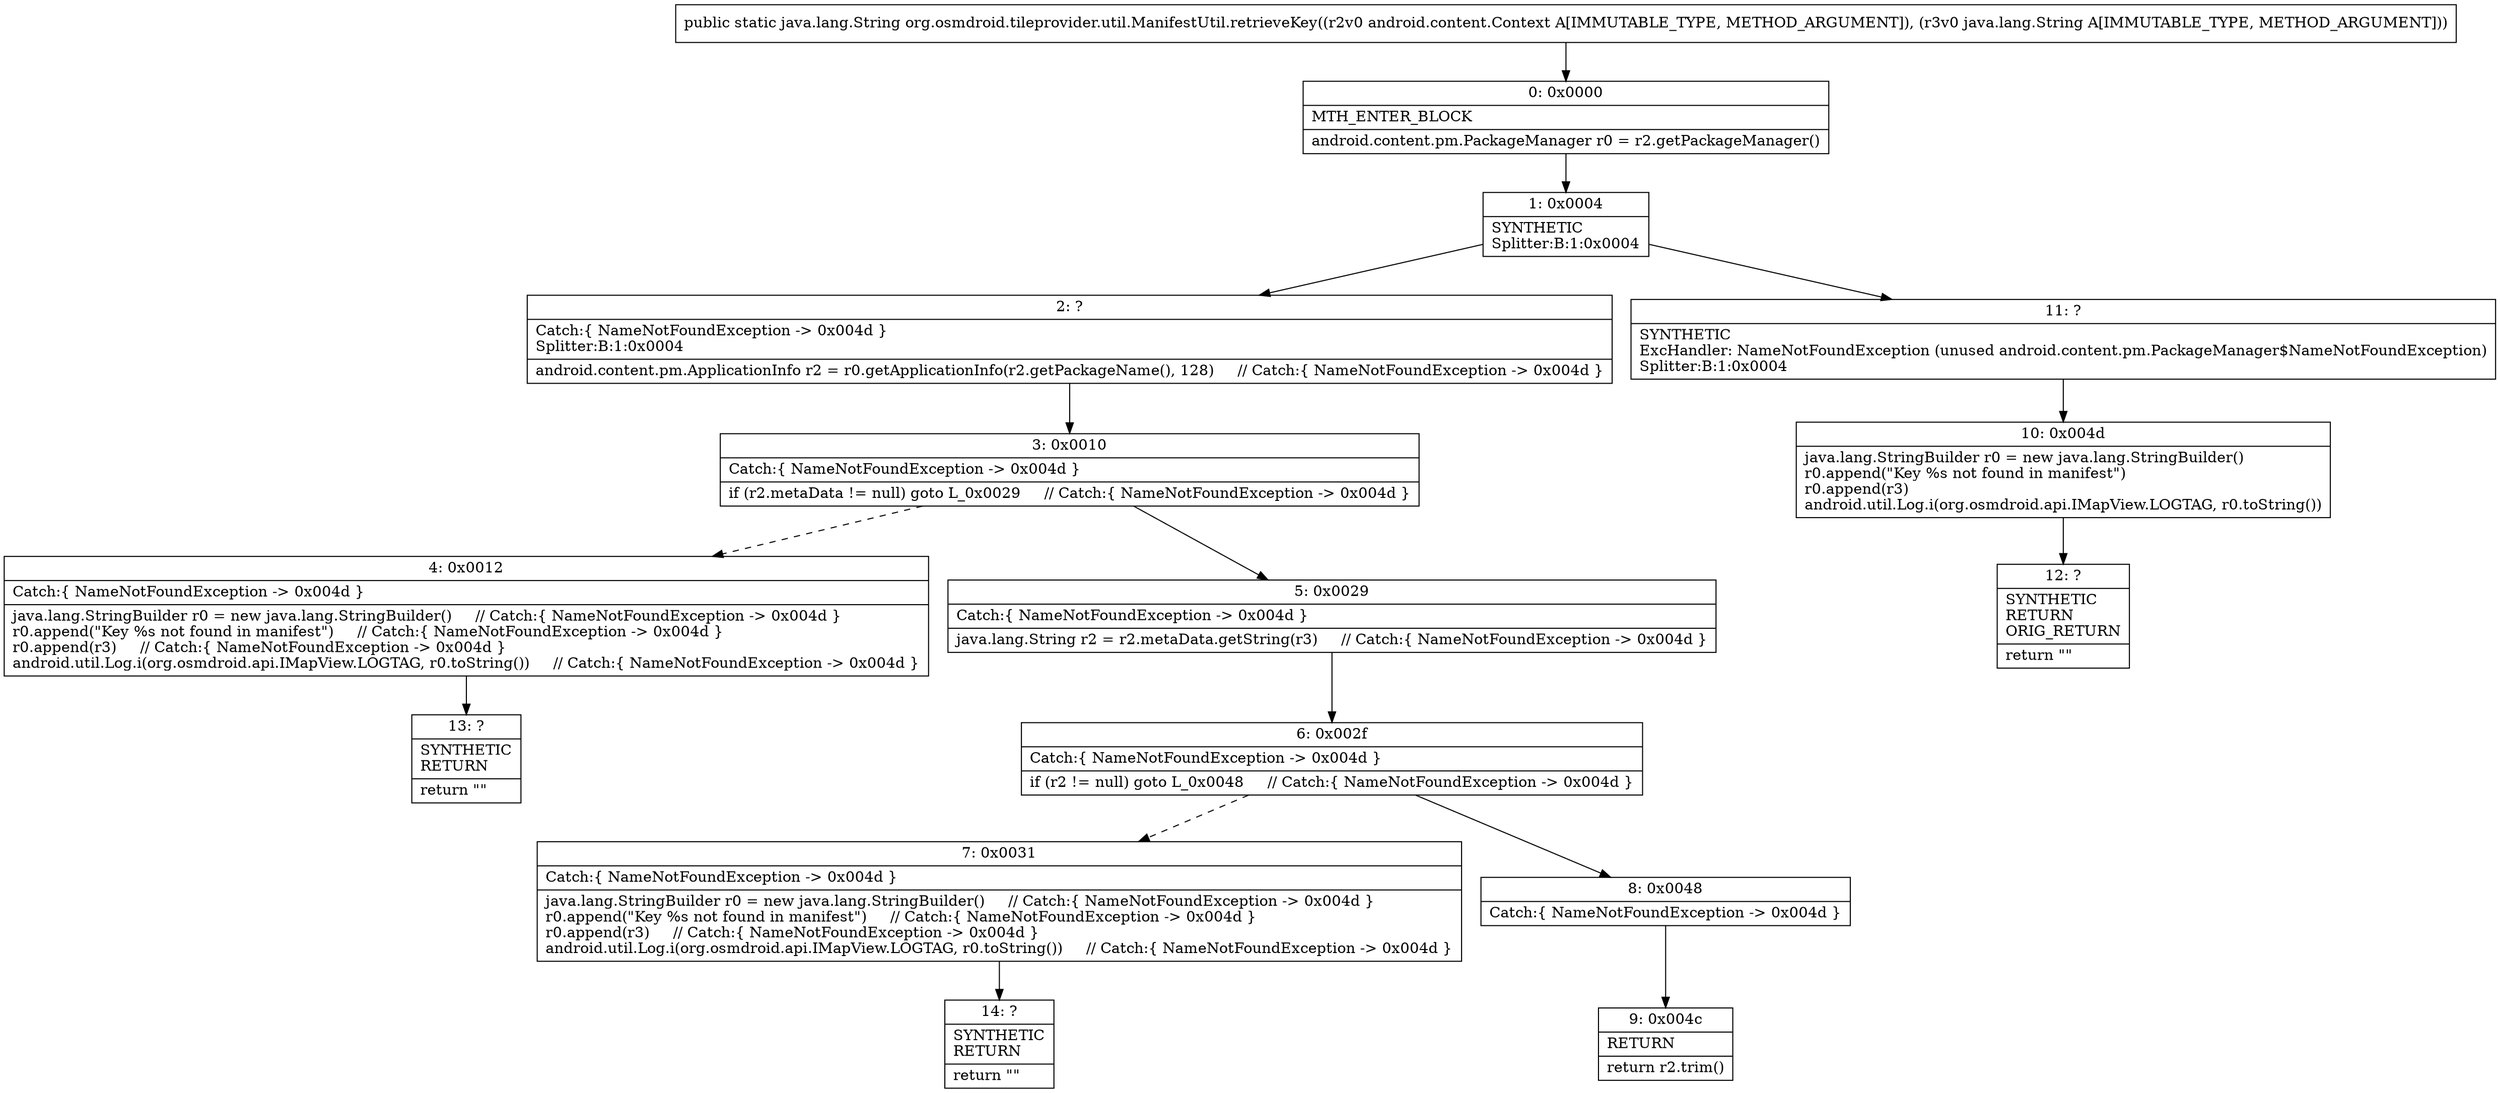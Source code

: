 digraph "CFG fororg.osmdroid.tileprovider.util.ManifestUtil.retrieveKey(Landroid\/content\/Context;Ljava\/lang\/String;)Ljava\/lang\/String;" {
Node_0 [shape=record,label="{0\:\ 0x0000|MTH_ENTER_BLOCK\l|android.content.pm.PackageManager r0 = r2.getPackageManager()\l}"];
Node_1 [shape=record,label="{1\:\ 0x0004|SYNTHETIC\lSplitter:B:1:0x0004\l}"];
Node_2 [shape=record,label="{2\:\ ?|Catch:\{ NameNotFoundException \-\> 0x004d \}\lSplitter:B:1:0x0004\l|android.content.pm.ApplicationInfo r2 = r0.getApplicationInfo(r2.getPackageName(), 128)     \/\/ Catch:\{ NameNotFoundException \-\> 0x004d \}\l}"];
Node_3 [shape=record,label="{3\:\ 0x0010|Catch:\{ NameNotFoundException \-\> 0x004d \}\l|if (r2.metaData != null) goto L_0x0029     \/\/ Catch:\{ NameNotFoundException \-\> 0x004d \}\l}"];
Node_4 [shape=record,label="{4\:\ 0x0012|Catch:\{ NameNotFoundException \-\> 0x004d \}\l|java.lang.StringBuilder r0 = new java.lang.StringBuilder()     \/\/ Catch:\{ NameNotFoundException \-\> 0x004d \}\lr0.append(\"Key %s not found in manifest\")     \/\/ Catch:\{ NameNotFoundException \-\> 0x004d \}\lr0.append(r3)     \/\/ Catch:\{ NameNotFoundException \-\> 0x004d \}\landroid.util.Log.i(org.osmdroid.api.IMapView.LOGTAG, r0.toString())     \/\/ Catch:\{ NameNotFoundException \-\> 0x004d \}\l}"];
Node_5 [shape=record,label="{5\:\ 0x0029|Catch:\{ NameNotFoundException \-\> 0x004d \}\l|java.lang.String r2 = r2.metaData.getString(r3)     \/\/ Catch:\{ NameNotFoundException \-\> 0x004d \}\l}"];
Node_6 [shape=record,label="{6\:\ 0x002f|Catch:\{ NameNotFoundException \-\> 0x004d \}\l|if (r2 != null) goto L_0x0048     \/\/ Catch:\{ NameNotFoundException \-\> 0x004d \}\l}"];
Node_7 [shape=record,label="{7\:\ 0x0031|Catch:\{ NameNotFoundException \-\> 0x004d \}\l|java.lang.StringBuilder r0 = new java.lang.StringBuilder()     \/\/ Catch:\{ NameNotFoundException \-\> 0x004d \}\lr0.append(\"Key %s not found in manifest\")     \/\/ Catch:\{ NameNotFoundException \-\> 0x004d \}\lr0.append(r3)     \/\/ Catch:\{ NameNotFoundException \-\> 0x004d \}\landroid.util.Log.i(org.osmdroid.api.IMapView.LOGTAG, r0.toString())     \/\/ Catch:\{ NameNotFoundException \-\> 0x004d \}\l}"];
Node_8 [shape=record,label="{8\:\ 0x0048|Catch:\{ NameNotFoundException \-\> 0x004d \}\l}"];
Node_9 [shape=record,label="{9\:\ 0x004c|RETURN\l|return r2.trim()\l}"];
Node_10 [shape=record,label="{10\:\ 0x004d|java.lang.StringBuilder r0 = new java.lang.StringBuilder()\lr0.append(\"Key %s not found in manifest\")\lr0.append(r3)\landroid.util.Log.i(org.osmdroid.api.IMapView.LOGTAG, r0.toString())\l}"];
Node_11 [shape=record,label="{11\:\ ?|SYNTHETIC\lExcHandler: NameNotFoundException (unused android.content.pm.PackageManager$NameNotFoundException)\lSplitter:B:1:0x0004\l}"];
Node_12 [shape=record,label="{12\:\ ?|SYNTHETIC\lRETURN\lORIG_RETURN\l|return \"\"\l}"];
Node_13 [shape=record,label="{13\:\ ?|SYNTHETIC\lRETURN\l|return \"\"\l}"];
Node_14 [shape=record,label="{14\:\ ?|SYNTHETIC\lRETURN\l|return \"\"\l}"];
MethodNode[shape=record,label="{public static java.lang.String org.osmdroid.tileprovider.util.ManifestUtil.retrieveKey((r2v0 android.content.Context A[IMMUTABLE_TYPE, METHOD_ARGUMENT]), (r3v0 java.lang.String A[IMMUTABLE_TYPE, METHOD_ARGUMENT])) }"];
MethodNode -> Node_0;
Node_0 -> Node_1;
Node_1 -> Node_2;
Node_1 -> Node_11;
Node_2 -> Node_3;
Node_3 -> Node_4[style=dashed];
Node_3 -> Node_5;
Node_4 -> Node_13;
Node_5 -> Node_6;
Node_6 -> Node_7[style=dashed];
Node_6 -> Node_8;
Node_7 -> Node_14;
Node_8 -> Node_9;
Node_10 -> Node_12;
Node_11 -> Node_10;
}

